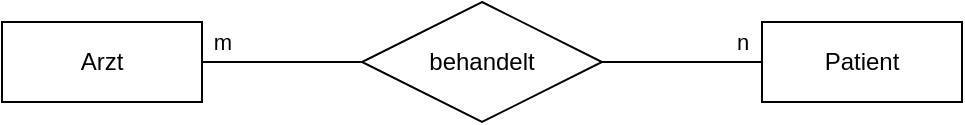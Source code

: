 <mxfile version="27.0.9">
  <diagram name="Seite-1" id="S_MLA14RnuLj02TFVq6_">
    <mxGraphModel dx="1378" dy="201" grid="1" gridSize="10" guides="1" tooltips="1" connect="1" arrows="1" fold="1" page="0" pageScale="1" pageWidth="827" pageHeight="1169" math="0" shadow="0">
      <root>
        <mxCell id="0" />
        <mxCell id="1" parent="0" />
        <mxCell id="ebRAKTP9Rpb63XRJiXYo-7" value="" style="edgeStyle=orthogonalEdgeStyle;rounded=0;orthogonalLoop=1;jettySize=auto;html=1;endArrow=none;startFill=0;" edge="1" parent="1" source="ebRAKTP9Rpb63XRJiXYo-4" target="ebRAKTP9Rpb63XRJiXYo-6">
          <mxGeometry relative="1" as="geometry" />
        </mxCell>
        <mxCell id="ebRAKTP9Rpb63XRJiXYo-14" value="m" style="edgeLabel;html=1;align=center;verticalAlign=middle;resizable=0;points=[];" vertex="1" connectable="0" parent="ebRAKTP9Rpb63XRJiXYo-7">
          <mxGeometry x="-0.209" y="-2" relative="1" as="geometry">
            <mxPoint x="-22" y="-12" as="offset" />
          </mxGeometry>
        </mxCell>
        <mxCell id="ebRAKTP9Rpb63XRJiXYo-4" value="Arzt" style="whiteSpace=wrap;html=1;align=center;" vertex="1" parent="1">
          <mxGeometry x="-20" y="460" width="100" height="40" as="geometry" />
        </mxCell>
        <mxCell id="ebRAKTP9Rpb63XRJiXYo-5" value="Patient" style="whiteSpace=wrap;html=1;align=center;" vertex="1" parent="1">
          <mxGeometry x="360" y="460" width="100" height="40" as="geometry" />
        </mxCell>
        <mxCell id="ebRAKTP9Rpb63XRJiXYo-8" value="" style="edgeStyle=orthogonalEdgeStyle;rounded=0;orthogonalLoop=1;jettySize=auto;html=1;endArrow=none;startFill=0;" edge="1" parent="1" source="ebRAKTP9Rpb63XRJiXYo-6" target="ebRAKTP9Rpb63XRJiXYo-5">
          <mxGeometry relative="1" as="geometry" />
        </mxCell>
        <mxCell id="ebRAKTP9Rpb63XRJiXYo-13" value="n" style="edgeLabel;html=1;align=center;verticalAlign=middle;resizable=0;points=[];" vertex="1" connectable="0" parent="ebRAKTP9Rpb63XRJiXYo-8">
          <mxGeometry x="0.136" relative="1" as="geometry">
            <mxPoint x="24" y="-10" as="offset" />
          </mxGeometry>
        </mxCell>
        <mxCell id="ebRAKTP9Rpb63XRJiXYo-6" value="behandelt" style="shape=rhombus;perimeter=rhombusPerimeter;whiteSpace=wrap;html=1;align=center;" vertex="1" parent="1">
          <mxGeometry x="160" y="450" width="120" height="60" as="geometry" />
        </mxCell>
      </root>
    </mxGraphModel>
  </diagram>
</mxfile>
